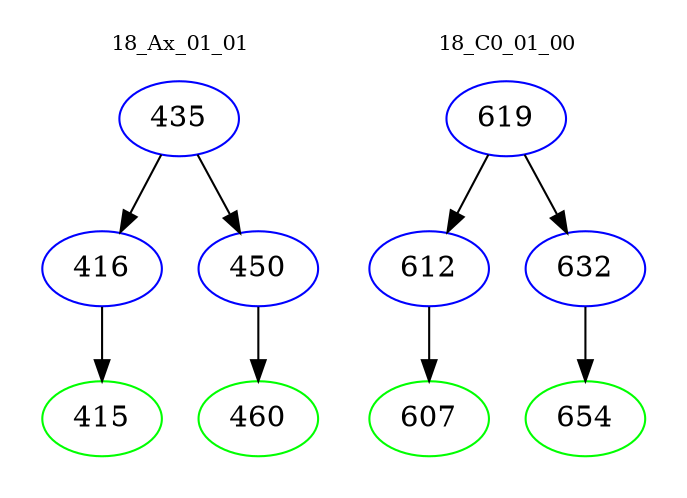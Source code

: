 digraph{
subgraph cluster_0 {
color = white
label = "18_Ax_01_01";
fontsize=10;
T0_435 [label="435", color="blue"]
T0_435 -> T0_416 [color="black"]
T0_416 [label="416", color="blue"]
T0_416 -> T0_415 [color="black"]
T0_415 [label="415", color="green"]
T0_435 -> T0_450 [color="black"]
T0_450 [label="450", color="blue"]
T0_450 -> T0_460 [color="black"]
T0_460 [label="460", color="green"]
}
subgraph cluster_1 {
color = white
label = "18_C0_01_00";
fontsize=10;
T1_619 [label="619", color="blue"]
T1_619 -> T1_612 [color="black"]
T1_612 [label="612", color="blue"]
T1_612 -> T1_607 [color="black"]
T1_607 [label="607", color="green"]
T1_619 -> T1_632 [color="black"]
T1_632 [label="632", color="blue"]
T1_632 -> T1_654 [color="black"]
T1_654 [label="654", color="green"]
}
}
